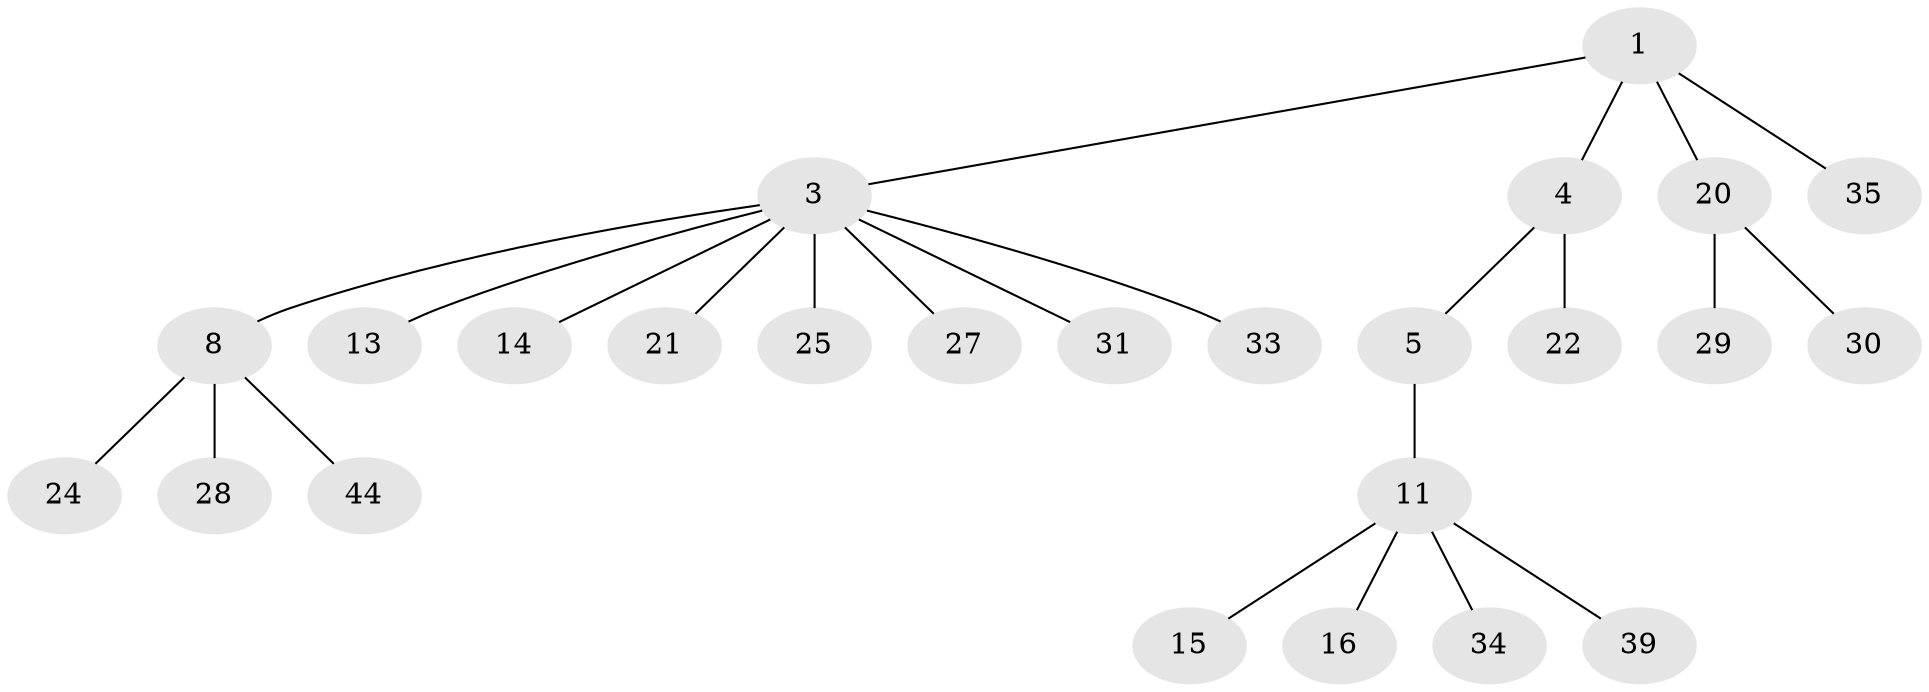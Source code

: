 // original degree distribution, {3: 0.19607843137254902, 2: 0.21568627450980393, 8: 0.0196078431372549, 4: 0.0196078431372549, 5: 0.0392156862745098, 1: 0.5098039215686274}
// Generated by graph-tools (version 1.1) at 2025/15/03/09/25 04:15:29]
// undirected, 25 vertices, 24 edges
graph export_dot {
graph [start="1"]
  node [color=gray90,style=filled];
  1 [super="+2+12+19"];
  3 [super="+7+42"];
  4 [super="+6"];
  5;
  8 [super="+17"];
  11;
  13;
  14;
  15 [super="+47"];
  16;
  20 [super="+26"];
  21;
  22;
  24 [super="+41"];
  25;
  27;
  28 [super="+32"];
  29 [super="+49"];
  30;
  31 [super="+48"];
  33 [super="+45"];
  34 [super="+37+40"];
  35;
  39;
  44;
  1 -- 3;
  1 -- 4;
  1 -- 35;
  1 -- 20;
  3 -- 33;
  3 -- 8;
  3 -- 13;
  3 -- 14;
  3 -- 21;
  3 -- 25;
  3 -- 27;
  3 -- 31;
  4 -- 5;
  4 -- 22;
  5 -- 11;
  8 -- 24;
  8 -- 28;
  8 -- 44;
  11 -- 15;
  11 -- 16;
  11 -- 34;
  11 -- 39;
  20 -- 29;
  20 -- 30;
}
